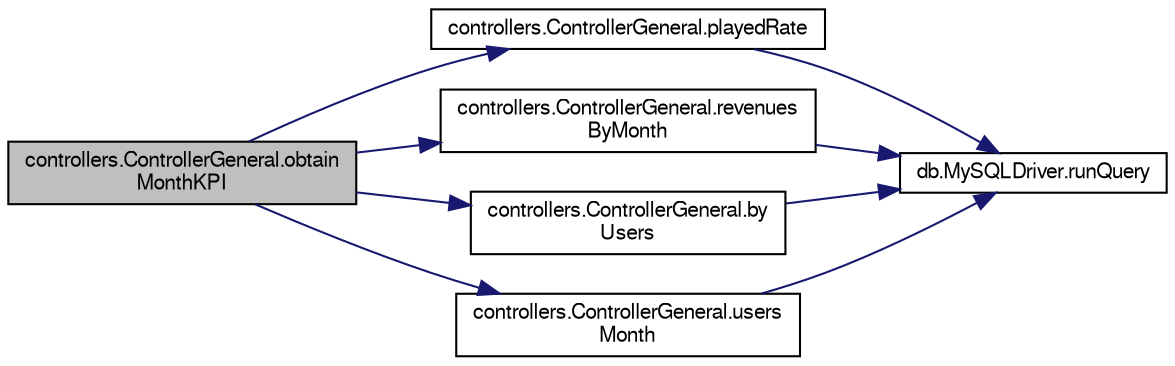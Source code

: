 digraph "controllers.ControllerGeneral.obtainMonthKPI"
{
  bgcolor="transparent";
  edge [fontname="FreeSans",fontsize="10",labelfontname="FreeSans",labelfontsize="10"];
  node [fontname="FreeSans",fontsize="10",shape=record];
  rankdir="LR";
  Node20 [label="controllers.ControllerGeneral.obtain\lMonthKPI",height=0.2,width=0.4,color="black", fillcolor="grey75", style="filled", fontcolor="black"];
  Node20 -> Node21 [color="midnightblue",fontsize="10",style="solid",fontname="FreeSans"];
  Node21 [label="controllers.ControllerGeneral.playedRate",height=0.2,width=0.4,color="black",URL="$classcontrollers_1_1ControllerGeneral.html#a693fb2a4695b4dcfc46e68129f8df65f"];
  Node21 -> Node22 [color="midnightblue",fontsize="10",style="solid",fontname="FreeSans"];
  Node22 [label="db.MySQLDriver.runQuery",height=0.2,width=0.4,color="black",URL="$classdb_1_1MySQLDriver.html#a88dbd83b514760694646f5cac76e9024"];
  Node20 -> Node23 [color="midnightblue",fontsize="10",style="solid",fontname="FreeSans"];
  Node23 [label="controllers.ControllerGeneral.revenues\lByMonth",height=0.2,width=0.4,color="black",URL="$classcontrollers_1_1ControllerGeneral.html#a07319cb244ee39186913e4d4d87f35a8"];
  Node23 -> Node22 [color="midnightblue",fontsize="10",style="solid",fontname="FreeSans"];
  Node20 -> Node24 [color="midnightblue",fontsize="10",style="solid",fontname="FreeSans"];
  Node24 [label="controllers.ControllerGeneral.by\lUsers",height=0.2,width=0.4,color="black",URL="$classcontrollers_1_1ControllerGeneral.html#a2e8493cc7c59f1a0608b6b2540d8c12c"];
  Node24 -> Node22 [color="midnightblue",fontsize="10",style="solid",fontname="FreeSans"];
  Node20 -> Node25 [color="midnightblue",fontsize="10",style="solid",fontname="FreeSans"];
  Node25 [label="controllers.ControllerGeneral.users\lMonth",height=0.2,width=0.4,color="black",URL="$classcontrollers_1_1ControllerGeneral.html#a3af34d41c6073ac9ef6cb222cec461ee"];
  Node25 -> Node22 [color="midnightblue",fontsize="10",style="solid",fontname="FreeSans"];
}
